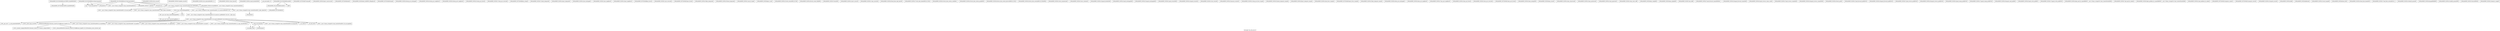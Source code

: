 digraph "Call graph: fix_wall_morse.ll" {
	label="Call graph: fix_wall_morse.ll";

	Node0x5595612104a0 [shape=record,label="{_ZN9LAMMPS_NS12FixWallMorseC2EPNS_6LAMMPSEiPPc}"];
	Node0x5595612104a0 -> Node0x5595612201f0;
	Node0x5595612201f0 [shape=record,label="{_ZN9LAMMPS_NS7FixWallC2EPNS_6LAMMPSEiPPc}"];
	Node0x559561274b30 [shape=record,label="{_ZN9LAMMPS_NS12FixWallMorse10precomputeEi}"];
	Node0x559561274b30 -> Node0x559561274890;
	Node0x559561274b30 -> Node0x55956120fba0;
	Node0x559561274890 [shape=record,label="{exp}"];
	Node0x55956120fba0 [shape=record,label="{llvm.fmuladd.f64}"];
	Node0x55956127c980 [shape=record,label="{_ZN9LAMMPS_NS12FixWallMorse13wall_particleEiid}"];
	Node0x55956127c980 -> Node0x559561274890;
	Node0x55956127c980 -> Node0x55956120fba0;
	Node0x55956127c980 -> Node0x559561221950;
	Node0x55956127c980 -> Node0x55956122b480;
	Node0x55956127c980 -> Node0x55956127ca30;
	Node0x55956127c980 -> Node0x55956120db60;
	Node0x55956127c980 -> Node0x559561268f20;
	Node0x55956127c980 -> Node0x5595612354b0;
	Node0x55956127ca30 [shape=record,label="{_ZN9LAMMPS_NS3Fix7v_tallyEiid}"];
	Node0x5595612354b0 [shape=record,label="{_ZN9LAMMPS_NS5Error3oneERKNSt7__cxx1112basic_stringIcSt11char_traitsIcESaIcEEEiS8_}"];
	Node0x55956120db60 [shape=record,label="{_ZNSaIcEC1Ev}"];
	Node0x559561268f20 [shape=record,label="{_ZNSt7__cxx1112basic_stringIcSt11char_traitsIcESaIcEEC2IS3_EEPKcRKS3_}"];
	Node0x559561268f20 -> Node0x559561225fa0;
	Node0x559561268f20 -> Node0x559561226ec0;
	Node0x559561268f20 -> Node0x559561228f10;
	Node0x559561268f20 -> Node0x55956122eca0;
	Node0x559561268f20 -> Node0x559561232960;
	Node0x5595612666d0 [shape=record,label="{_ZN9LAMMPS_NS3Fix10set_arraysEi}"];
	Node0x559561267570 [shape=record,label="{_ZN9LAMMPS_NS3Fix13update_arraysEii}"];
	Node0x559561269970 [shape=record,label="{_ZN9LAMMPS_NS3Fix12set_moleculeEiiiPdS1_S1_}"];
	Node0x559561269f70 [shape=record,label="{_ZN9LAMMPS_NS3Fix11clear_bonusEv}"];
	Node0x55956126b350 [shape=record,label="{_ZN9LAMMPS_NS3Fix11pack_borderEiPiPd}"];
	Node0x559561233670 [shape=record,label="{__gxx_personality_v0}"];
	Node0x55956122b480 [shape=record,label="{_ZNSt7__cxx1112basic_stringIcSt11char_traitsIcESaIcEED1Ev}"];
	Node0x559561221950 [shape=record,label="{_ZNSaIcED1Ev}"];
	Node0x559561236350 [shape=record,label="{_ZN9LAMMPS_NS12FixWallMorseD2Ev}"];
	Node0x559561236350 -> Node0x5595612376d0;
	Node0x5595612395f0 [shape=record,label="{_ZN9LAMMPS_NS12FixWallMorseD0Ev}"];
	Node0x5595612395f0 -> Node0x559561236350;
	Node0x5595612395f0 -> Node0x559561239da0;
	Node0x55956123b0f0 [shape=record,label="{_ZN9LAMMPS_NS7FixWall7setmaskEv}"];
	Node0x55956123b880 [shape=record,label="{_ZN9LAMMPS_NS3Fix16post_constructorEv}"];
	Node0x55956123caa0 [shape=record,label="{_ZN9LAMMPS_NS7FixWall4initEv}"];
	Node0x55956123e9e0 [shape=record,label="{_ZN9LAMMPS_NS3Fix9init_listEiPNS_9NeighListE}"];
	Node0x55956123f210 [shape=record,label="{_ZN9LAMMPS_NS7FixWall5setupEi}"];
	Node0x5595612416b0 [shape=record,label="{_ZN9LAMMPS_NS3Fix18setup_pre_exchangeEv}"];
	Node0x5595612421d0 [shape=record,label="{_ZN9LAMMPS_NS3Fix18setup_pre_neighborEv}"];
	Node0x559561243270 [shape=record,label="{_ZN9LAMMPS_NS3Fix19setup_post_neighborEv}"];
	Node0x559561244340 [shape=record,label="{_ZN9LAMMPS_NS3Fix15setup_pre_forceEi}"];
	Node0x559561245220 [shape=record,label="{_ZN9LAMMPS_NS3Fix17setup_pre_reverseEii}"];
	Node0x559561246fa0 [shape=record,label="{_ZN9LAMMPS_NS7FixWall9min_setupEi}"];
	Node0x559561248650 [shape=record,label="{_ZN9LAMMPS_NS3Fix17initial_integrateEi}"];
	Node0x55956124ad30 [shape=record,label="{_ZN9LAMMPS_NS3Fix14post_integrateEv}"];
	Node0x55956124bdb0 [shape=record,label="{_ZN9LAMMPS_NS3Fix12pre_exchangeEv}"];
	Node0x55956124c8d0 [shape=record,label="{_ZN9LAMMPS_NS3Fix12pre_neighborEv}"];
	Node0x55956124e640 [shape=record,label="{_ZN9LAMMPS_NS3Fix13post_neighborEv}"];
	Node0x559561250230 [shape=record,label="{_ZN9LAMMPS_NS7FixWall9pre_forceEi}"];
	Node0x559561251fe0 [shape=record,label="{_ZN9LAMMPS_NS3Fix11pre_reverseEii}"];
	Node0x559561253030 [shape=record,label="{_ZN9LAMMPS_NS7FixWall10post_forceEi}"];
	Node0x559561255050 [shape=record,label="{_ZN9LAMMPS_NS3Fix15final_integrateEv}"];
	Node0x559561256470 [shape=record,label="{_ZN9LAMMPS_NS3Fix15fused_integrateEi}"];
	Node0x5595612587f0 [shape=record,label="{_ZN9LAMMPS_NS3Fix11end_of_stepEv}"];
	Node0x559561259610 [shape=record,label="{_ZN9LAMMPS_NS3Fix8post_runEv}"];
	Node0x55956125a700 [shape=record,label="{_ZN9LAMMPS_NS3Fix13write_restartEP8_IO_FILE}"];
	Node0x55956125b560 [shape=record,label="{_ZN9LAMMPS_NS3Fix18write_restart_fileEPKc}"];
	Node0x55956125bca0 [shape=record,label="{_ZN9LAMMPS_NS3Fix7restartEPc}"];
	Node0x55956125c7c0 [shape=record,label="{_ZN9LAMMPS_NS3Fix11grow_arraysEi}"];
	Node0x55956125d700 [shape=record,label="{_ZN9LAMMPS_NS3Fix11copy_arraysEiii}"];
	Node0x5595612820c0 [shape=record,label="{_ZN9LAMMPS_NS3Fix20read_data_skip_linesEPc}"];
	Node0x559561282140 [shape=record,label="{_ZN9LAMMPS_NS3Fix17write_data_headerEP8_IO_FILEi}"];
	Node0x5595612821c0 [shape=record,label="{_ZN9LAMMPS_NS3Fix23write_data_section_sizeEiRiS1_}"];
	Node0x559561282240 [shape=record,label="{_ZN9LAMMPS_NS3Fix23write_data_section_packEiPPd}"];
	Node0x5595612822c0 [shape=record,label="{_ZN9LAMMPS_NS3Fix26write_data_section_keywordEiP8_IO_FILE}"];
	Node0x559561282340 [shape=record,label="{_ZN9LAMMPS_NS3Fix18write_data_sectionEiP8_IO_FILEiPPdi}"];
	Node0x5595612823c0 [shape=record,label="{_ZN9LAMMPS_NS3Fix13zero_momentumEv}"];
	Node0x559561282440 [shape=record,label="{_ZN9LAMMPS_NS3Fix13zero_rotationEv}"];
	Node0x55956126c660 [shape=record,label="{_ZN9LAMMPS_NS3Fix13unpack_borderEiiPd}"];
	Node0x55956126d0e0 [shape=record,label="{_ZN9LAMMPS_NS3Fix13pack_exchangeEiPd}"];
	Node0x55956126cd50 [shape=record,label="{_ZN9LAMMPS_NS3Fix15unpack_exchangeEiPd}"];
	Node0x55956126e190 [shape=record,label="{_ZN9LAMMPS_NS3Fix12pack_restartEiPd}"];
	Node0x55956126e890 [shape=record,label="{_ZN9LAMMPS_NS3Fix14unpack_restartEii}"];
	Node0x55956126c8f0 [shape=record,label="{_ZN9LAMMPS_NS3Fix12size_restartEi}"];
	Node0x55956126cfd0 [shape=record,label="{_ZN9LAMMPS_NS3Fix15maxsize_restartEv}"];
	Node0x55956126e060 [shape=record,label="{_ZN9LAMMPS_NS3Fix21setup_pre_force_respaEii}"];
	Node0x559561270e40 [shape=record,label="{_ZN9LAMMPS_NS3Fix23initial_integrate_respaEiii}"];
	Node0x55956126eb60 [shape=record,label="{_ZN9LAMMPS_NS3Fix20post_integrate_respaEii}"];
	Node0x559561219510 [shape=record,label="{_ZN9LAMMPS_NS3Fix15pre_force_respaEiii}"];
	Node0x55956121b6b0 [shape=record,label="{_ZN9LAMMPS_NS7FixWall16post_force_respaEiii}"];
	Node0x55956120d970 [shape=record,label="{_ZN9LAMMPS_NS3Fix21final_integrate_respaEii}"];
	Node0x55956123f360 [shape=record,label="{_ZN9LAMMPS_NS3Fix16min_pre_exchangeEv}"];
	Node0x5595612401d0 [shape=record,label="{_ZN9LAMMPS_NS3Fix16min_pre_neighborEv}"];
	Node0x5595612461e0 [shape=record,label="{_ZN9LAMMPS_NS3Fix17min_post_neighborEv}"];
	Node0x55956124d3f0 [shape=record,label="{_ZN9LAMMPS_NS3Fix13min_pre_forceEi}"];
	Node0x55956124ec10 [shape=record,label="{_ZN9LAMMPS_NS3Fix15min_pre_reverseEii}"];
	Node0x55956124f500 [shape=record,label="{_ZN9LAMMPS_NS7FixWall14min_post_forceEi}"];
	Node0x55956124fda0 [shape=record,label="{_ZN9LAMMPS_NS3Fix10min_energyEPd}"];
	Node0x559561254180 [shape=record,label="{_ZN9LAMMPS_NS3Fix9min_storeEv}"];
	Node0x55956125d280 [shape=record,label="{_ZN9LAMMPS_NS3Fix14min_clearstoreEv}"];
	Node0x559561267ca0 [shape=record,label="{_ZN9LAMMPS_NS3Fix13min_pushstoreEv}"];
	Node0x559561268440 [shape=record,label="{_ZN9LAMMPS_NS3Fix12min_popstoreEv}"];
	Node0x55956126f260 [shape=record,label="{_ZN9LAMMPS_NS3Fix13min_reset_refEv}"];
	Node0x55956126f9f0 [shape=record,label="{_ZN9LAMMPS_NS3Fix8min_stepEdPd}"];
	Node0x55956123a300 [shape=record,label="{_ZN9LAMMPS_NS3Fix9max_alphaEPd}"];
	Node0x55956123aab0 [shape=record,label="{_ZN9LAMMPS_NS3Fix7min_dofEv}"];
	Node0x55956123c0f0 [shape=record,label="{_ZN9LAMMPS_NS3Fix17pack_forward_commEiPiPdiS1_}"];
	Node0x55956123e0b0 [shape=record,label="{_ZN9LAMMPS_NS3Fix19unpack_forward_commEiiPd}"];
	Node0x559561273cf0 [shape=record,label="{_ZN9LAMMPS_NS3Fix22pack_reverse_comm_sizeEii}"];
	Node0x5595611c9330 [shape=record,label="{_ZN9LAMMPS_NS3Fix17pack_reverse_commEiiPd}"];
	Node0x5595612682b0 [shape=record,label="{_ZN9LAMMPS_NS3Fix19unpack_reverse_commEiPiPd}"];
	Node0x559561271330 [shape=record,label="{_ZN9LAMMPS_NS3Fix10reset_gridEv}"];
	Node0x5595612713b0 [shape=record,label="{_ZN9LAMMPS_NS3Fix17pack_forward_gridEiPviPi}"];
	Node0x559561271510 [shape=record,label="{_ZN9LAMMPS_NS3Fix19unpack_forward_gridEiPviPi}"];
	Node0x5595612704b0 [shape=record,label="{_ZN9LAMMPS_NS3Fix17pack_reverse_gridEiPviPi}"];
	Node0x559561270530 [shape=record,label="{_ZN9LAMMPS_NS3Fix19unpack_reverse_gridEiPviPi}"];
	Node0x5595612817c0 [shape=record,label="{_ZN9LAMMPS_NS3Fix15pack_remap_gridEiPviPi}"];
	Node0x559561281840 [shape=record,label="{_ZN9LAMMPS_NS3Fix17unpack_remap_gridEiPviPi}"];
	Node0x5595612818c0 [shape=record,label="{_ZN9LAMMPS_NS3Fix16unpack_read_gridEiPc}"];
	Node0x559561281940 [shape=record,label="{_ZN9LAMMPS_NS3Fix15pack_write_gridEiPv}"];
	Node0x5595612819c0 [shape=record,label="{_ZN9LAMMPS_NS3Fix17unpack_write_gridEiPvPi}"];
	Node0x559561281a40 [shape=record,label="{_ZN9LAMMPS_NS3Fix16get_grid_by_nameERKNSt7__cxx1112basic_stringIcSt11char_traitsIcESaIcEEERi}"];
	Node0x559561281ac0 [shape=record,label="{_ZN9LAMMPS_NS3Fix17get_grid_by_indexEi}"];
	Node0x559561281b40 [shape=record,label="{_ZN9LAMMPS_NS3Fix20get_griddata_by_nameEiRKNSt7__cxx1112basic_stringIcSt11char_traitsIcESaIcEEERi}"];
	Node0x559561281bc0 [shape=record,label="{_ZN9LAMMPS_NS3Fix21get_griddata_by_indexEi}"];
	Node0x559561281c40 [shape=record,label="{_ZN9LAMMPS_NS7FixWall14compute_scalarEv}"];
	Node0x559561281cc0 [shape=record,label="{_ZN9LAMMPS_NS7FixWall14compute_vectorEi}"];
	Node0x559561281d40 [shape=record,label="{_ZN9LAMMPS_NS3Fix13compute_arrayEii}"];
	Node0x559561281dc0 [shape=record,label="{_ZN9LAMMPS_NS3Fix3dofEi}"];
	Node0x559561281e40 [shape=record,label="{_ZN9LAMMPS_NS3Fix6deformEi}"];
	Node0x559561281ec0 [shape=record,label="{_ZN9LAMMPS_NS3Fix12reset_targetEd}"];
	Node0x559561281f40 [shape=record,label="{_ZN9LAMMPS_NS3Fix8reset_dtEv}"];
	Node0x559561281fc0 [shape=record,label="{_ZN9LAMMPS_NS3Fix16read_data_headerEPc}"];
	Node0x559561282040 [shape=record,label="{_ZN9LAMMPS_NS3Fix17read_data_sectionEPciS1_i}"];
	Node0x5595612824c0 [shape=record,label="{_ZN9LAMMPS_NS3Fix15rebuild_specialEv}"];
	Node0x559561282540 [shape=record,label="{_ZN9LAMMPS_NS3Fix5imageERPiRPPd}"];
	Node0x5595612825c0 [shape=record,label="{_ZN9LAMMPS_NS3Fix12modify_paramEiPPc}"];
	Node0x559561282640 [shape=record,label="{_ZN9LAMMPS_NS3Fix7extractEPKcRi}"];
	Node0x559561283af0 [shape=record,label="{_ZN9LAMMPS_NS3Fix12memory_usageEv}"];
	Node0x5595612376d0 [shape=record,label="{_ZN9LAMMPS_NS7FixWallD2Ev}"];
	Node0x559561239da0 [shape=record,label="{_ZdlPv}"];
	Node0x559561225fa0 [shape=record,label="{_ZNSt7__cxx1112basic_stringIcSt11char_traitsIcESaIcEE13_M_local_dataEv}"];
	Node0x559561226ec0 [shape=record,label="{_ZNSt7__cxx1112basic_stringIcSt11char_traitsIcESaIcEE12_Alloc_hiderC1EPcRKS3_}"];
	Node0x55956122eca0 [shape=record,label="{_ZNSt7__cxx1112basic_stringIcSt11char_traitsIcESaIcEE12_M_constructIPKcEEvT_S8_}"];
	Node0x55956122eca0 -> Node0x559561283b70;
	Node0x559561228f10 [shape=record,label="{_ZNSt11char_traitsIcE6lengthEPKc}"];
	Node0x559561228f10 -> Node0x559561283bf0;
	Node0x559561228f10 -> Node0x559561283c70;
	Node0x559561232960 [shape=record,label="{_ZNSt7__cxx1112basic_stringIcSt11char_traitsIcESaIcEE12_Alloc_hiderD2Ev}"];
	Node0x559561232960 -> Node0x559561283cf0;
	Node0x559561283b70 [shape=record,label="{_ZNSt7__cxx1112basic_stringIcSt11char_traitsIcESaIcEE16_M_construct_auxIPKcEEvT_S8_St12__false_type}"];
	Node0x559561283b70 -> Node0x559561283d70;
	Node0x559561283d70 [shape=record,label="{_ZNSt7__cxx1112basic_stringIcSt11char_traitsIcESaIcEE12_M_constructIPKcEEvT_S8_St20forward_iterator_tag}"];
	Node0x559561283d70 -> Node0x559561283df0;
	Node0x559561283d70 -> Node0x559561283e70;
	Node0x559561283d70 -> Node0x559561283ef0;
	Node0x559561283d70 -> Node0x559561283f70;
	Node0x559561283d70 -> Node0x559561283ff0;
	Node0x559561283d70 -> Node0x559561284070;
	Node0x559561283d70 -> Node0x5595612840f0;
	Node0x559561283d70 -> Node0x559561284170;
	Node0x559561283d70 -> Node0x5595612841f0;
	Node0x559561283d70 -> Node0x559561284270;
	Node0x559561283d70 -> Node0x5595612842f0;
	Node0x559561283d70 -> Node0x559561284370;
	Node0x559561283d70 -> Node0x5595612843f0;
	Node0x559561283d70 -> Node0x559561284470;
	Node0x559561283df0 [shape=record,label="{_ZN9__gnu_cxx17__is_null_pointerIKcEEbPT_}"];
	Node0x559561283e70 [shape=record,label="{_ZSt19__throw_logic_errorPKc}"];
	Node0x559561283ef0 [shape=record,label="{_ZSt8distanceIPKcENSt15iterator_traitsIT_E15difference_typeES3_S3_}"];
	Node0x559561283ef0 -> Node0x5595612826c0;
	Node0x559561283ef0 -> Node0x559561282740;
	Node0x559561283ff0 [shape=record,label="{_ZNSt7__cxx1112basic_stringIcSt11char_traitsIcESaIcEE7_M_dataEPc}"];
	Node0x559561283f70 [shape=record,label="{_ZNSt7__cxx1112basic_stringIcSt11char_traitsIcESaIcEE9_M_createERmm}"];
	Node0x559561284070 [shape=record,label="{_ZNSt7__cxx1112basic_stringIcSt11char_traitsIcESaIcEE11_M_capacityEm}"];
	Node0x559561284170 [shape=record,label="{_ZNSt7__cxx1112basic_stringIcSt11char_traitsIcESaIcEE13_S_copy_charsEPcPKcS7_}"];
	Node0x5595612840f0 [shape=record,label="{_ZNKSt7__cxx1112basic_stringIcSt11char_traitsIcESaIcEE7_M_dataEv}"];
	Node0x5595612841f0 [shape=record,label="{__cxa_begin_catch}"];
	Node0x559561284270 [shape=record,label="{_ZNSt7__cxx1112basic_stringIcSt11char_traitsIcESaIcEE10_M_disposeEv}"];
	Node0x5595612842f0 [shape=record,label="{__cxa_rethrow}"];
	Node0x559561284370 [shape=record,label="{__cxa_end_catch}"];
	Node0x559561284470 [shape=record,label="{__clang_call_terminate}"];
	Node0x559561284470 -> Node0x5595612841f0;
	Node0x559561284470 -> Node0x559561282fd0;
	Node0x559561282fd0 [shape=record,label="{_ZSt9terminatev}"];
	Node0x5595612843f0 [shape=record,label="{_ZNSt7__cxx1112basic_stringIcSt11char_traitsIcESaIcEE13_M_set_lengthEm}"];
	Node0x559561282740 [shape=record,label="{_ZSt10__distanceIPKcENSt15iterator_traitsIT_E15difference_typeES3_S3_St26random_access_iterator_tag}"];
	Node0x5595612826c0 [shape=record,label="{_ZSt19__iterator_categoryIPKcENSt15iterator_traitsIT_E17iterator_categoryERKS3_}"];
	Node0x559561283bf0 [shape=record,label="{_ZN9__gnu_cxx11char_traitsIcE6lengthEPKc}"];
	Node0x559561283bf0 -> Node0x559561283050;
	Node0x559561283c70 [shape=record,label="{strlen}"];
	Node0x559561283050 [shape=record,label="{_ZN9__gnu_cxx11char_traitsIcE2eqERKcS3_}"];
	Node0x559561283cf0 [shape=record,label="{_ZNSaIcED2Ev}"];
}
